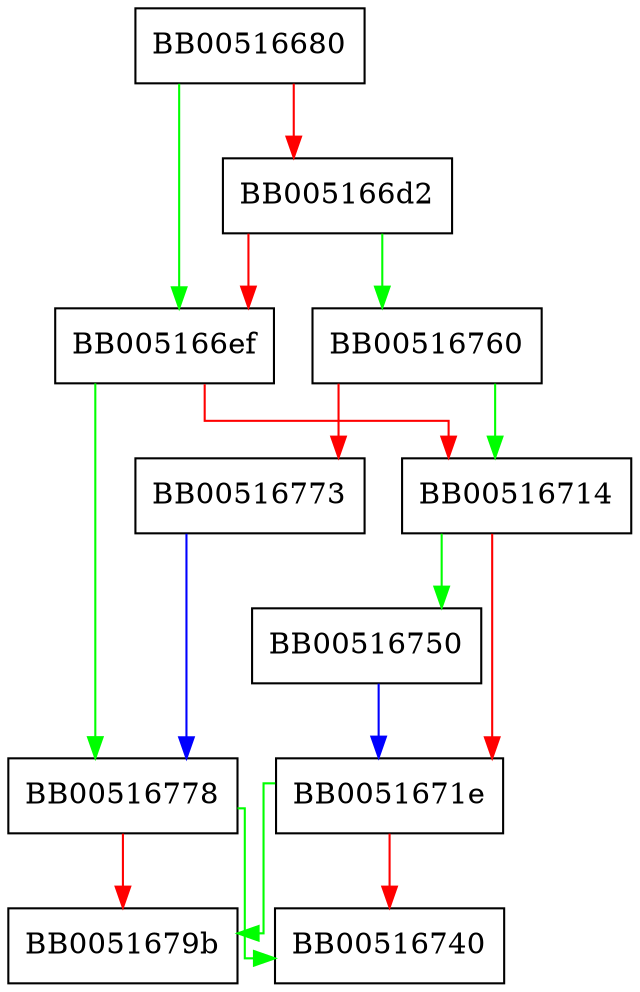 digraph ASN1_STRING_set_by_NID {
  node [shape="box"];
  graph [splines=ortho];
  BB00516680 -> BB005166ef [color="green"];
  BB00516680 -> BB005166d2 [color="red"];
  BB005166d2 -> BB00516760 [color="green"];
  BB005166d2 -> BB005166ef [color="red"];
  BB005166ef -> BB00516778 [color="green"];
  BB005166ef -> BB00516714 [color="red"];
  BB00516714 -> BB00516750 [color="green"];
  BB00516714 -> BB0051671e [color="red"];
  BB0051671e -> BB0051679b [color="green"];
  BB0051671e -> BB00516740 [color="red"];
  BB00516750 -> BB0051671e [color="blue"];
  BB00516760 -> BB00516714 [color="green"];
  BB00516760 -> BB00516773 [color="red"];
  BB00516773 -> BB00516778 [color="blue"];
  BB00516778 -> BB00516740 [color="green"];
  BB00516778 -> BB0051679b [color="red"];
}